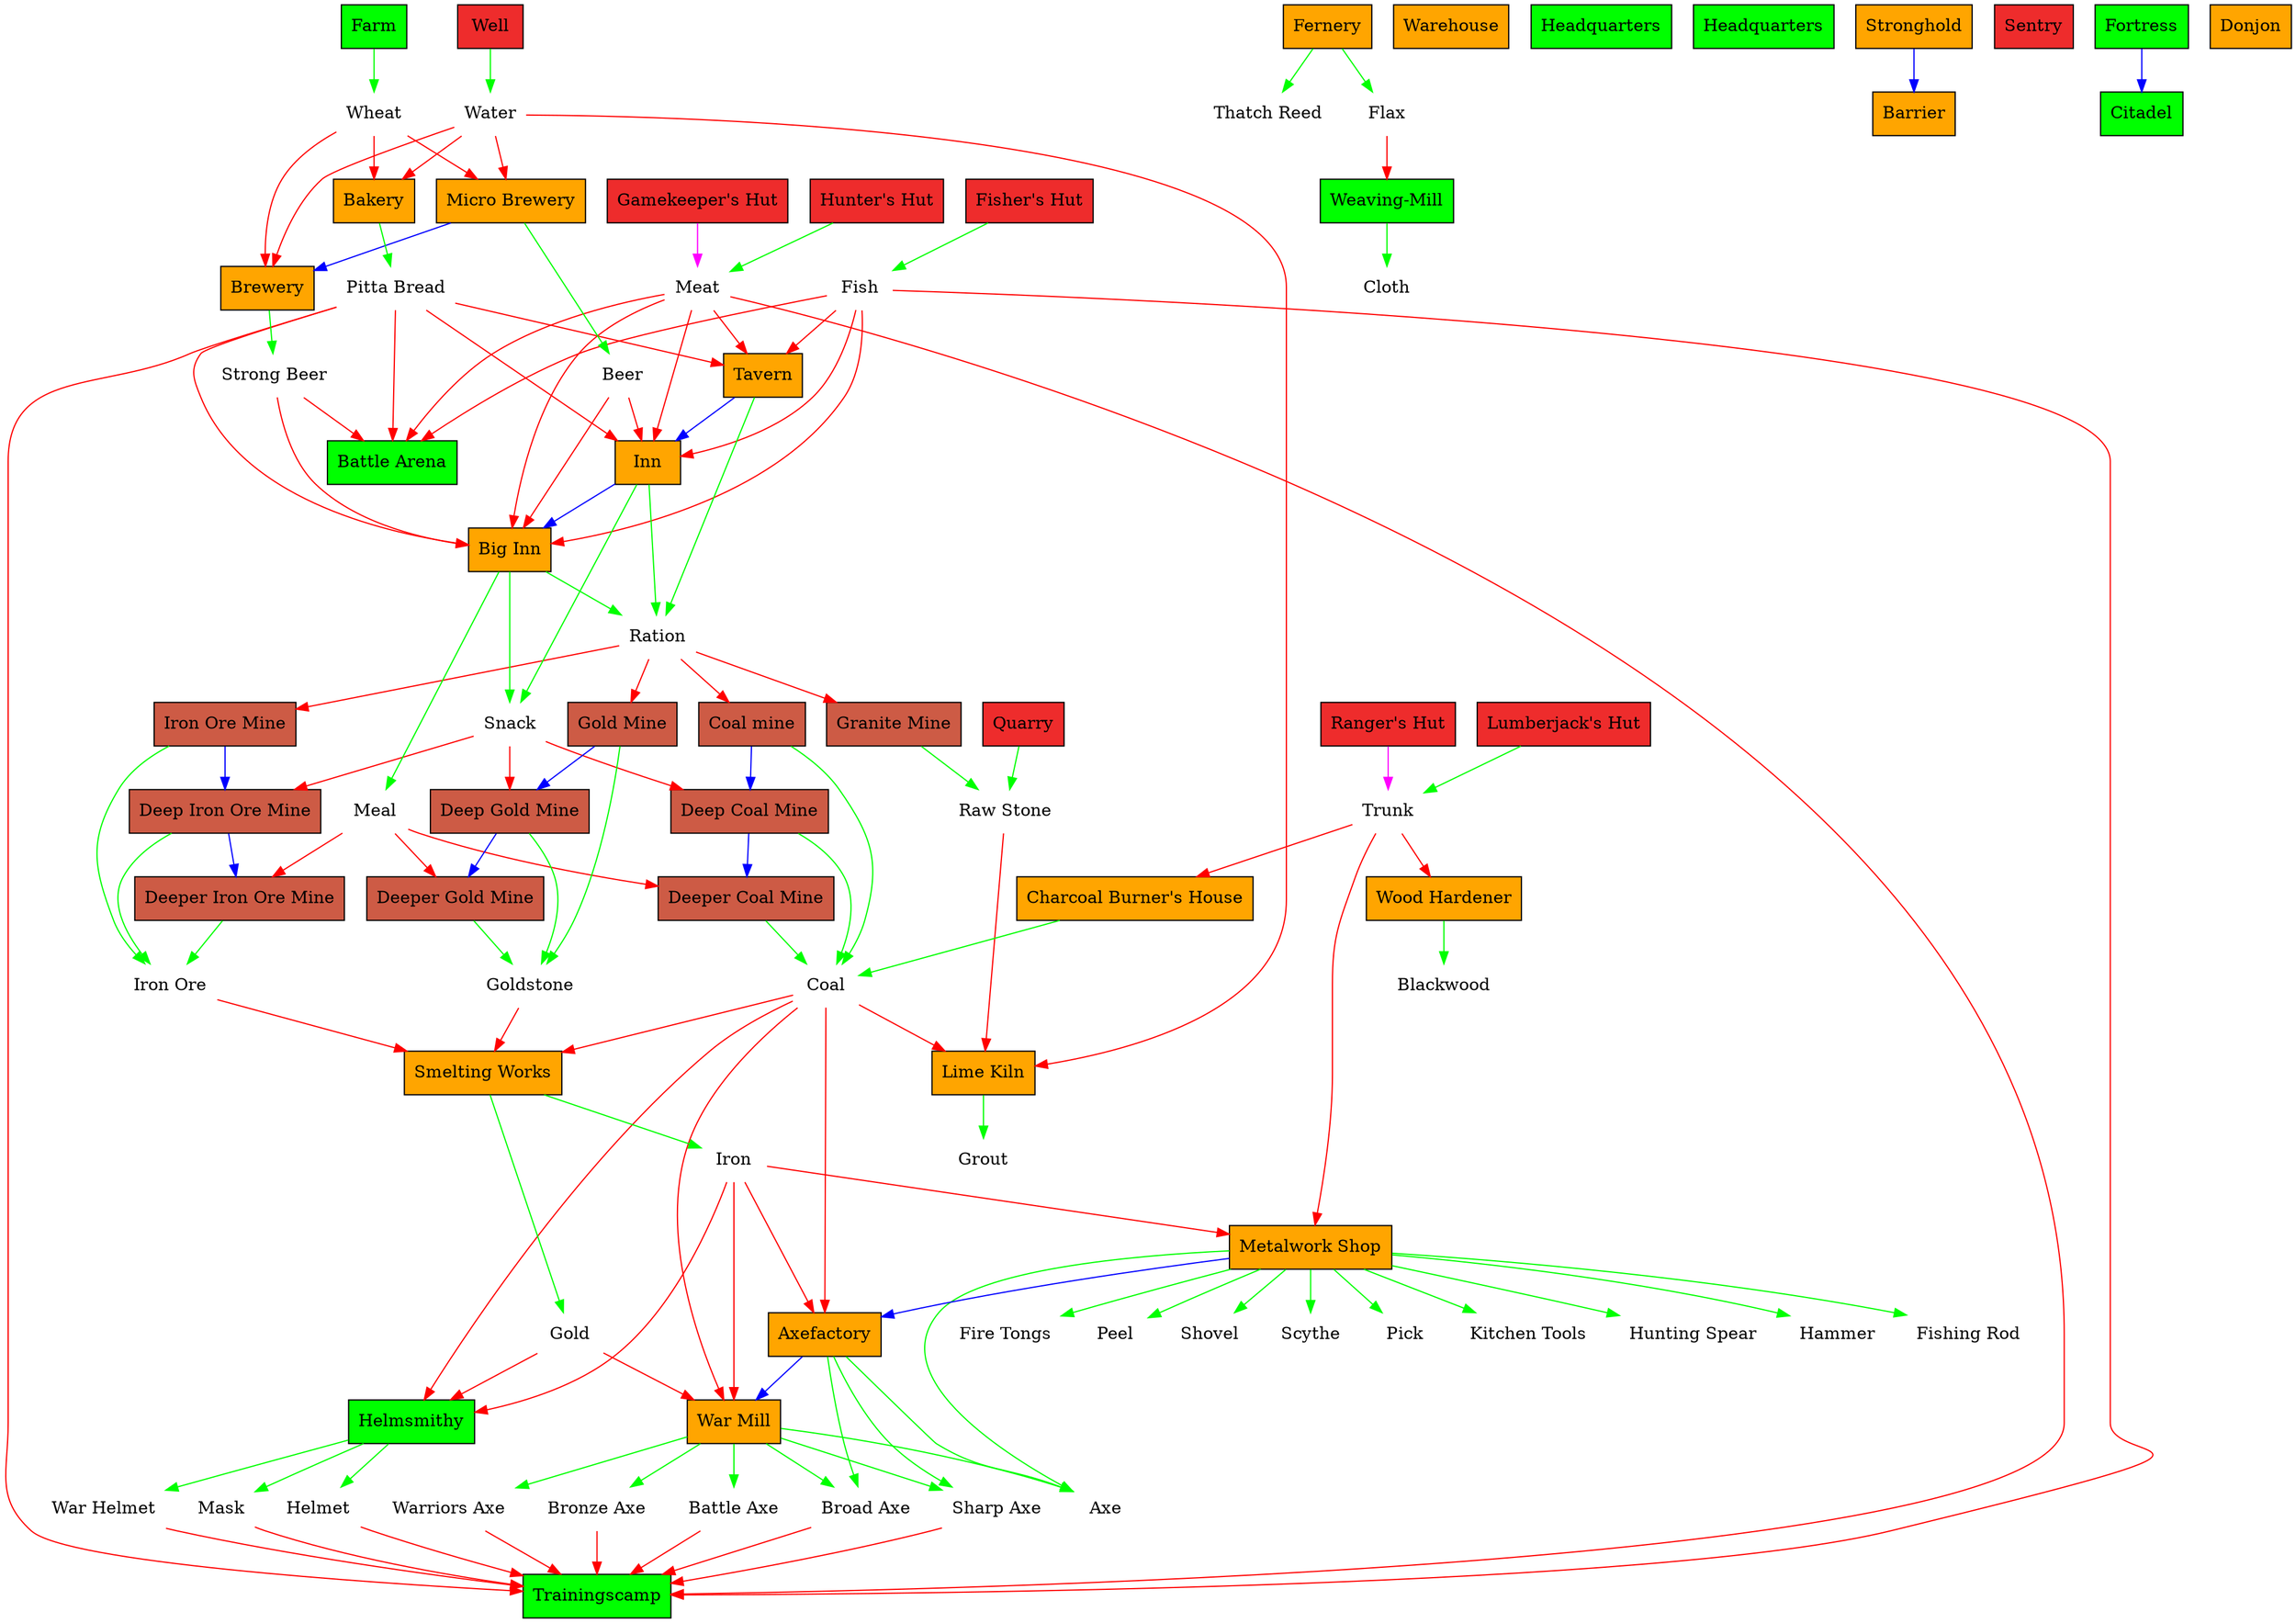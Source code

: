 digraph "Widelands arbarians Tribe Tech Tree"
{
	"wheat" [shape=plaintext, label="Wheat"]
	"water" [shape=plaintext, label="Water"]
	"warriorsaxe" [shape=plaintext, label="Warriors Axe"]
	"warhelmet" [shape=plaintext, label="War Helmet"]
	"trunk" [shape=plaintext, label="Trunk"]
	"thatchreed" [shape=plaintext, label="Thatch Reed"]
	"strongbeer" [shape=plaintext, label="Strong Beer"]
	"snack" [shape=plaintext, label="Snack"]
	"shovel" [shape=plaintext, label="Shovel"]
	"sharpaxe" [shape=plaintext, label="Sharp Axe"]
	"scythe" [shape=plaintext, label="Scythe"]
	"raw_stone" [shape=plaintext, label="Raw Stone"]
	"ration" [shape=plaintext, label="Ration"]
	"pittabread" [shape=plaintext, label="Pitta Bread"]
	"pick" [shape=plaintext, label="Pick"]
	"meat" [shape=plaintext, label="Meat"]
	"meal" [shape=plaintext, label="Meal"]
	"mask" [shape=plaintext, label="Mask"]
	"kitchen_tools" [shape=plaintext, label="Kitchen Tools"]
	"ironore" [shape=plaintext, label="Iron Ore"]
	"iron" [shape=plaintext, label="Iron"]
	"hunting_spear" [shape=plaintext, label="Hunting Spear"]
	"helm" [shape=plaintext, label="Helmet"]
	"hammer" [shape=plaintext, label="Hammer"]
	"grout" [shape=plaintext, label="Grout"]
	"goldstone" [shape=plaintext, label="Goldstone"]
	"gold" [shape=plaintext, label="Gold"]
	"flax" [shape=plaintext, label="Flax"]
	"fishing_rod" [shape=plaintext, label="Fishing Rod"]
	"fish" [shape=plaintext, label="Fish"]
	"fire_tongs" [shape=plaintext, label="Fire Tongs"]
	"coal" [shape=plaintext, label="Coal"]
	"cloth" [shape=plaintext, label="Cloth"]
	"bronzeaxe" [shape=plaintext, label="Bronze Axe"]
	"broadaxe" [shape=plaintext, label="Broad Axe"]
	"blackwood" [shape=plaintext, label="Blackwood"]
	"beer" [shape=plaintext, label="Beer"]
	"battleaxe" [shape=plaintext, label="Battle Axe"]
	"bakingtray" [shape=plaintext, label="Peel"]
	"axe" [shape=plaintext, label="Axe"]
	"well" [shape=box, style=filled, fillcolor=firebrick2, label="Well"]
	"well" -> "water" [color=green]
	"weaving-mill" [shape=box, style=filled, fillcolor=green, label="Weaving-Mill"]
	"flax" -> "weaving-mill" [color=red]
	"weaving-mill" -> "cloth" [color=green]
	"tavern" [shape=box, style=filled, fillcolor=orange, label="Tavern"]
	"meat" -> "tavern" [color=red]
	"pittabread" -> "tavern" [color=red]
	"fish" -> "tavern" [color=red]
	"tavern" -> "ration" [color=green]
	"tavern" -> "inn" [color=blue]
	"smelting_works" [shape=box, style=filled, fillcolor=orange, label="Smelting Works"]
	"coal" -> "smelting_works" [color=red]
	"goldstone" -> "smelting_works" [color=red]
	"ironore" -> "smelting_works" [color=red]
	"smelting_works" -> "gold" [color=green]
	"smelting_works" -> "iron" [color=green]
	"rangers_hut" [shape=box, style=filled, fillcolor=firebrick2, label="Ranger's Hut"]
	"rangers_hut" -> "trunk" [color=magenta]
	"quarry" [shape=box, style=filled, fillcolor=firebrick2, label="Quarry"]
	"quarry" -> "raw_stone" [color=green]
	"oremine" [shape=box, style=filled, fillcolor=coral3, label="Iron Ore Mine"]
	"ration" -> "oremine" [color=red]
	"oremine" -> "ironore" [color=green]
	"oremine" -> "deep_oremine" [color=blue]
	"micro-brewery" [shape=box, style=filled, fillcolor=orange, label="Micro Brewery"]
	"wheat" -> "micro-brewery" [color=red]
	"water" -> "micro-brewery" [color=red]
	"micro-brewery" -> "beer" [color=green]
	"micro-brewery" -> "brewery" [color=blue]
	"metalworks" [shape=box, style=filled, fillcolor=orange, label="Metalwork Shop"]
	"trunk" -> "metalworks" [color=red]
	"iron" -> "metalworks" [color=red]
	"metalworks" -> "hunting_spear" [color=green]
	"metalworks" -> "shovel" [color=green]
	"metalworks" -> "scythe" [color=green]
	"metalworks" -> "pick" [color=green]
	"metalworks" -> "kitchen_tools" [color=green]
	"metalworks" -> "hammer" [color=green]
	"metalworks" -> "fishing_rod" [color=green]
	"metalworks" -> "fire_tongs" [color=green]
	"metalworks" -> "bakingtray" [color=green]
	"metalworks" -> "axe" [color=green]
	"metalworks" -> "axefactory" [color=blue]
	"lumberjacks_hut" [shape=box, style=filled, fillcolor=firebrick2, label="Lumberjack's Hut"]
	"lumberjacks_hut" -> "trunk" [color=green]
	"lime_kiln" [shape=box, style=filled, fillcolor=orange, label="Lime Kiln"]
	"coal" -> "lime_kiln" [color=red]
	"water" -> "lime_kiln" [color=red]
	"raw_stone" -> "lime_kiln" [color=red]
	"lime_kiln" -> "grout" [color=green]
	"inn" [shape=box, style=filled, fillcolor=orange, label="Inn"]
	"beer" -> "inn" [color=red]
	"meat" -> "inn" [color=red]
	"pittabread" -> "inn" [color=red]
	"fish" -> "inn" [color=red]
	"inn" -> "snack" [color=green]
	"inn" -> "ration" [color=green]
	"inn" -> "big_inn" [color=blue]
	"hunters_hut" [shape=box, style=filled, fillcolor=firebrick2, label="Hunter's Hut"]
	"hunters_hut" -> "meat" [color=green]
	"helmsmithy" [shape=box, style=filled, fillcolor=green, label="Helmsmithy"]
	"coal" -> "helmsmithy" [color=red]
	"gold" -> "helmsmithy" [color=red]
	"iron" -> "helmsmithy" [color=red]
	"helmsmithy" -> "warhelmet" [color=green]
	"helmsmithy" -> "mask" [color=green]
	"helmsmithy" -> "helm" [color=green]
	"hardener" [shape=box, style=filled, fillcolor=orange, label="Wood Hardener"]
	"trunk" -> "hardener" [color=red]
	"hardener" -> "blackwood" [color=green]
	"granitemine" [shape=box, style=filled, fillcolor=coral3, label="Granite Mine"]
	"ration" -> "granitemine" [color=red]
	"granitemine" -> "raw_stone" [color=green]
	"goldmine" [shape=box, style=filled, fillcolor=coral3, label="Gold Mine"]
	"ration" -> "goldmine" [color=red]
	"goldmine" -> "goldstone" [color=green]
	"goldmine" -> "deep_goldmine" [color=blue]
	"gamekeepers_hut" [shape=box, style=filled, fillcolor=firebrick2, label="Gamekeeper's Hut"]
	"gamekeepers_hut" -> "meat" [color=magenta]
	"fishers_hut" [shape=box, style=filled, fillcolor=firebrick2, label="Fisher's Hut"]
	"fishers_hut" -> "fish" [color=green]
	"fernery" [shape=box, style=filled, fillcolor=orange, label="Fernery"]
	"fernery" -> "thatchreed" [color=green]
	"fernery" -> "flax" [color=green]
	"farm" [shape=box, style=filled, fillcolor=green, label="Farm"]
	"farm" -> "wheat" [color=green]
	"deep_oremine" [shape=box, style=filled, fillcolor=coral3, label="Deep Iron Ore Mine"]
	"snack" -> "deep_oremine" [color=red]
	"deep_oremine" -> "ironore" [color=green]
	"deep_oremine" -> "deeper_oremine" [color=blue]
	"deep_goldmine" [shape=box, style=filled, fillcolor=coral3, label="Deep Gold Mine"]
	"snack" -> "deep_goldmine" [color=red]
	"deep_goldmine" -> "goldstone" [color=green]
	"deep_goldmine" -> "deeper_goldmine" [color=blue]
	"deeper_oremine" [shape=box, style=filled, fillcolor=coral3, label="Deeper Iron Ore Mine"]
	"meal" -> "deeper_oremine" [color=red]
	"deeper_oremine" -> "ironore" [color=green]
	"deeper_goldmine" [shape=box, style=filled, fillcolor=coral3, label="Deeper Gold Mine"]
	"meal" -> "deeper_goldmine" [color=red]
	"deeper_goldmine" -> "goldstone" [color=green]
	"coalmine" [shape=box, style=filled, fillcolor=coral3, label="Coal mine"]
	"ration" -> "coalmine" [color=red]
	"coalmine" -> "coal" [color=green]
	"coalmine" -> "deep_coalmine" [color=blue]
	"deep_coalmine" [shape=box, style=filled, fillcolor=coral3, label="Deep Coal Mine"]
	"snack" -> "deep_coalmine" [color=red]
	"deep_coalmine" -> "coal" [color=green]
	"deep_coalmine" -> "deeper_coalmine" [color=blue]
	"deeper_coalmine" [shape=box, style=filled, fillcolor=coral3, label="Deeper Coal Mine"]
	"meal" -> "deeper_coalmine" [color=red]
	"deeper_coalmine" -> "coal" [color=green]
	"burners_house" [shape=box, style=filled, fillcolor=orange, label="Charcoal Burner's House"]
	"trunk" -> "burners_house" [color=red]
	"burners_house" -> "coal" [color=green]
	"brewery" [shape=box, style=filled, fillcolor=orange, label="Brewery"]
	"wheat" -> "brewery" [color=red]
	"water" -> "brewery" [color=red]
	"brewery" -> "strongbeer" [color=green]
	"big_inn" [shape=box, style=filled, fillcolor=orange, label="Big Inn"]
	"beer" -> "big_inn" [color=red]
	"strongbeer" -> "big_inn" [color=red]
	"meat" -> "big_inn" [color=red]
	"pittabread" -> "big_inn" [color=red]
	"fish" -> "big_inn" [color=red]
	"big_inn" -> "meal" [color=green]
	"big_inn" -> "snack" [color=green]
	"big_inn" -> "ration" [color=green]
	"bakery" [shape=box, style=filled, fillcolor=orange, label="Bakery"]
	"water" -> "bakery" [color=red]
	"wheat" -> "bakery" [color=red]
	"bakery" -> "pittabread" [color=green]
	"axefactory" [shape=box, style=filled, fillcolor=orange, label="Axefactory"]
	"coal" -> "axefactory" [color=red]
	"iron" -> "axefactory" [color=red]
	"axefactory" -> "broadaxe" [color=green]
	"axefactory" -> "sharpaxe" [color=green]
	"axefactory" -> "axe" [color=green]
	"axefactory" -> "warmill" [color=blue]
	"warmill" [shape=box, style=filled, fillcolor=orange, label="War Mill"]
	"gold" -> "warmill" [color=red]
	"coal" -> "warmill" [color=red]
	"iron" -> "warmill" [color=red]
	"warmill" -> "warriorsaxe" [color=green]
	"warmill" -> "battleaxe" [color=green]
	"warmill" -> "bronzeaxe" [color=green]
	"warmill" -> "broadaxe" [color=green]
	"warmill" -> "sharpaxe" [color=green]
	"warmill" -> "axe" [color=green]
	"warehouse" [shape=box, style=filled, fillcolor=orange, label="Warehouse"]
	"headquarters_interim" [shape=box, style=filled, fillcolor=green, label="Headquarters"]
	"headquarters" [shape=box, style=filled, fillcolor=green, label="Headquarters"]
	"stronghold" [shape=box, style=filled, fillcolor=orange, label="Stronghold"]
	"stronghold" -> "barrier" [color=blue]
	"sentry" [shape=box, style=filled, fillcolor=firebrick2, label="Sentry"]
	"fortress" [shape=box, style=filled, fillcolor=green, label="Fortress"]
	"fortress" -> "citadel" [color=blue]
	"donjon" [shape=box, style=filled, fillcolor=orange, label="Donjon"]
	"citadel" [shape=box, style=filled, fillcolor=green, label="Citadel"]
	"barrier" [shape=box, style=filled, fillcolor=orange, label="Barrier"]
	"trainingscamp" [shape=box, style=filled, fillcolor=green, label="Trainingscamp"]
	"warhelmet" -> "trainingscamp" [color=red]
	"mask" -> "trainingscamp" [color=red]
	"helm" -> "trainingscamp" [color=red]
	"warriorsaxe" -> "trainingscamp" [color=red]
	"battleaxe" -> "trainingscamp" [color=red]
	"bronzeaxe" -> "trainingscamp" [color=red]
	"broadaxe" -> "trainingscamp" [color=red]
	"sharpaxe" -> "trainingscamp" [color=red]
	"meat" -> "trainingscamp" [color=red]
	"fish" -> "trainingscamp" [color=red]
	"pittabread" -> "trainingscamp" [color=red]
	"battlearena" [shape=box, style=filled, fillcolor=green, label="Battle Arena"]
	"strongbeer" -> "battlearena" [color=red]
	"meat" -> "battlearena" [color=red]
	"fish" -> "battlearena" [color=red]
	"pittabread" -> "battlearena" [color=red]
}
